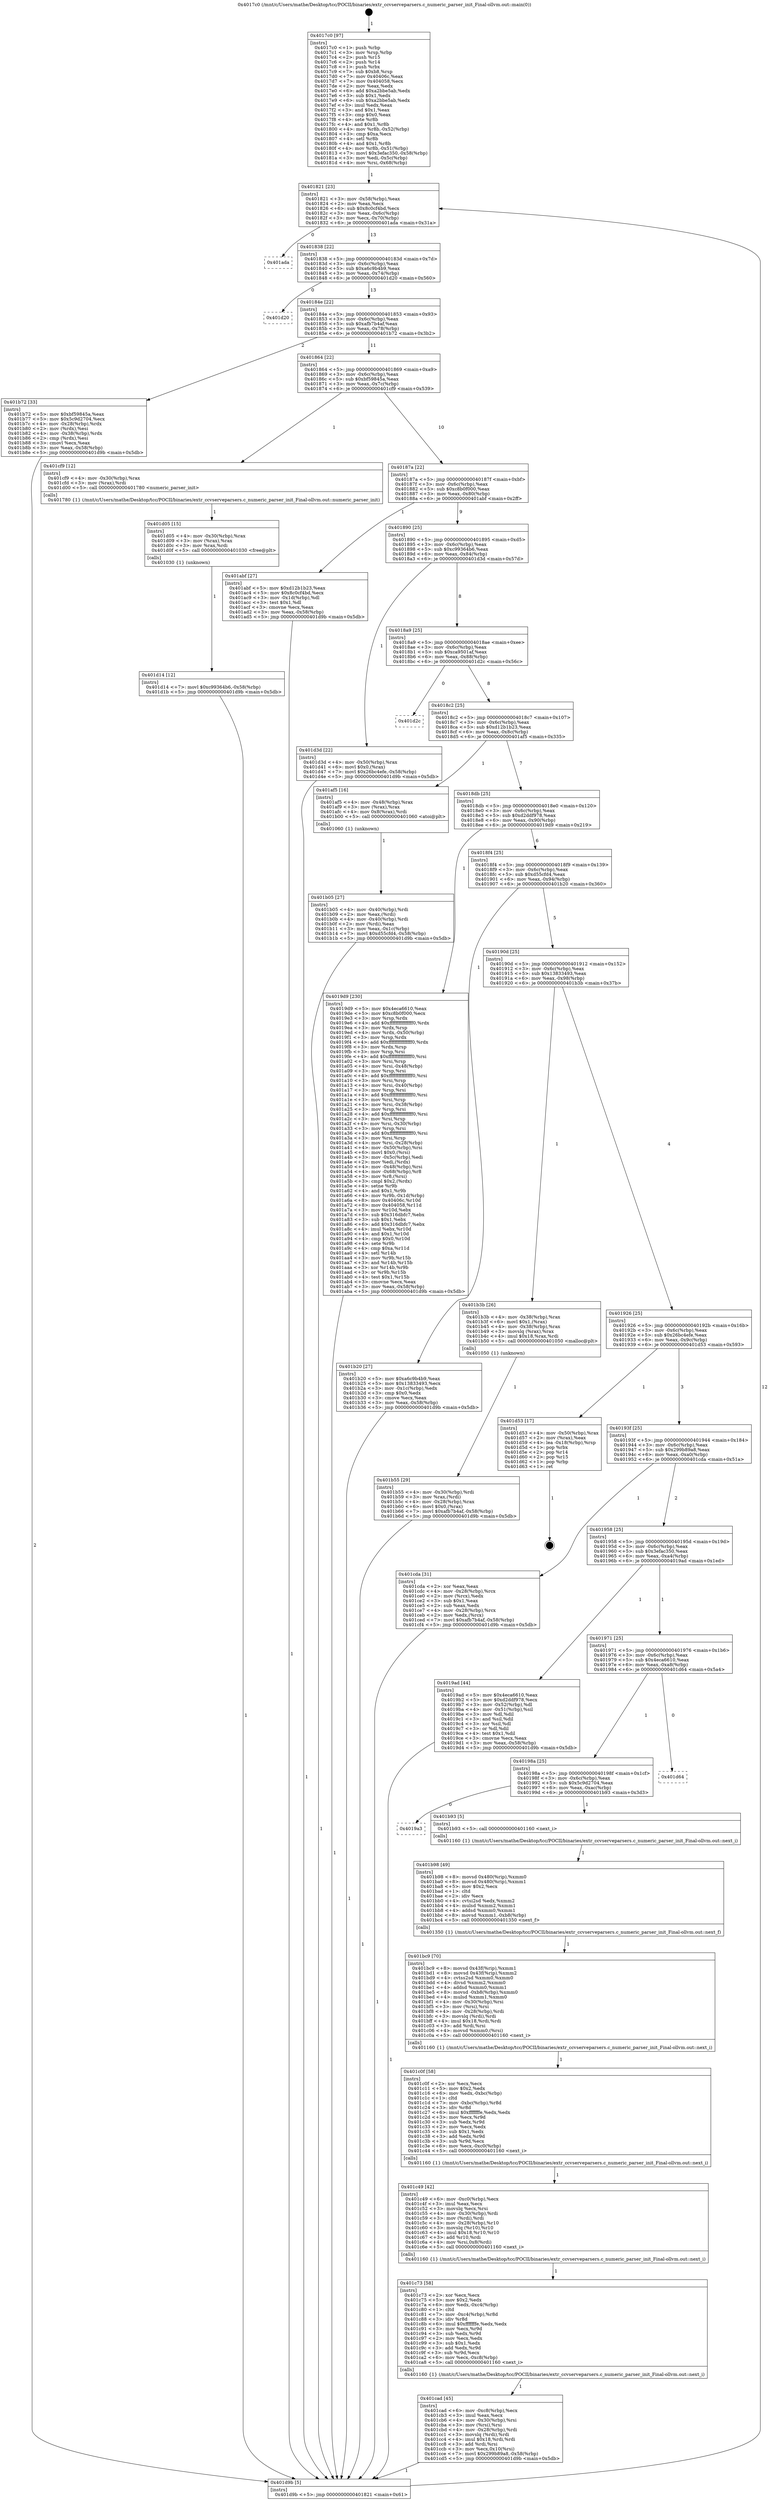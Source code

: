 digraph "0x4017c0" {
  label = "0x4017c0 (/mnt/c/Users/mathe/Desktop/tcc/POCII/binaries/extr_ccvserveparsers.c_numeric_parser_init_Final-ollvm.out::main(0))"
  labelloc = "t"
  node[shape=record]

  Entry [label="",width=0.3,height=0.3,shape=circle,fillcolor=black,style=filled]
  "0x401821" [label="{
     0x401821 [23]\l
     | [instrs]\l
     &nbsp;&nbsp;0x401821 \<+3\>: mov -0x58(%rbp),%eax\l
     &nbsp;&nbsp;0x401824 \<+2\>: mov %eax,%ecx\l
     &nbsp;&nbsp;0x401826 \<+6\>: sub $0x8c0cf4bd,%ecx\l
     &nbsp;&nbsp;0x40182c \<+3\>: mov %eax,-0x6c(%rbp)\l
     &nbsp;&nbsp;0x40182f \<+3\>: mov %ecx,-0x70(%rbp)\l
     &nbsp;&nbsp;0x401832 \<+6\>: je 0000000000401ada \<main+0x31a\>\l
  }"]
  "0x401ada" [label="{
     0x401ada\l
  }", style=dashed]
  "0x401838" [label="{
     0x401838 [22]\l
     | [instrs]\l
     &nbsp;&nbsp;0x401838 \<+5\>: jmp 000000000040183d \<main+0x7d\>\l
     &nbsp;&nbsp;0x40183d \<+3\>: mov -0x6c(%rbp),%eax\l
     &nbsp;&nbsp;0x401840 \<+5\>: sub $0xa6c9b4b9,%eax\l
     &nbsp;&nbsp;0x401845 \<+3\>: mov %eax,-0x74(%rbp)\l
     &nbsp;&nbsp;0x401848 \<+6\>: je 0000000000401d20 \<main+0x560\>\l
  }"]
  Exit [label="",width=0.3,height=0.3,shape=circle,fillcolor=black,style=filled,peripheries=2]
  "0x401d20" [label="{
     0x401d20\l
  }", style=dashed]
  "0x40184e" [label="{
     0x40184e [22]\l
     | [instrs]\l
     &nbsp;&nbsp;0x40184e \<+5\>: jmp 0000000000401853 \<main+0x93\>\l
     &nbsp;&nbsp;0x401853 \<+3\>: mov -0x6c(%rbp),%eax\l
     &nbsp;&nbsp;0x401856 \<+5\>: sub $0xafb7b4af,%eax\l
     &nbsp;&nbsp;0x40185b \<+3\>: mov %eax,-0x78(%rbp)\l
     &nbsp;&nbsp;0x40185e \<+6\>: je 0000000000401b72 \<main+0x3b2\>\l
  }"]
  "0x401d14" [label="{
     0x401d14 [12]\l
     | [instrs]\l
     &nbsp;&nbsp;0x401d14 \<+7\>: movl $0xc99364b6,-0x58(%rbp)\l
     &nbsp;&nbsp;0x401d1b \<+5\>: jmp 0000000000401d9b \<main+0x5db\>\l
  }"]
  "0x401b72" [label="{
     0x401b72 [33]\l
     | [instrs]\l
     &nbsp;&nbsp;0x401b72 \<+5\>: mov $0xbf59845a,%eax\l
     &nbsp;&nbsp;0x401b77 \<+5\>: mov $0x5c9d2704,%ecx\l
     &nbsp;&nbsp;0x401b7c \<+4\>: mov -0x28(%rbp),%rdx\l
     &nbsp;&nbsp;0x401b80 \<+2\>: mov (%rdx),%esi\l
     &nbsp;&nbsp;0x401b82 \<+4\>: mov -0x38(%rbp),%rdx\l
     &nbsp;&nbsp;0x401b86 \<+2\>: cmp (%rdx),%esi\l
     &nbsp;&nbsp;0x401b88 \<+3\>: cmovl %ecx,%eax\l
     &nbsp;&nbsp;0x401b8b \<+3\>: mov %eax,-0x58(%rbp)\l
     &nbsp;&nbsp;0x401b8e \<+5\>: jmp 0000000000401d9b \<main+0x5db\>\l
  }"]
  "0x401864" [label="{
     0x401864 [22]\l
     | [instrs]\l
     &nbsp;&nbsp;0x401864 \<+5\>: jmp 0000000000401869 \<main+0xa9\>\l
     &nbsp;&nbsp;0x401869 \<+3\>: mov -0x6c(%rbp),%eax\l
     &nbsp;&nbsp;0x40186c \<+5\>: sub $0xbf59845a,%eax\l
     &nbsp;&nbsp;0x401871 \<+3\>: mov %eax,-0x7c(%rbp)\l
     &nbsp;&nbsp;0x401874 \<+6\>: je 0000000000401cf9 \<main+0x539\>\l
  }"]
  "0x401d05" [label="{
     0x401d05 [15]\l
     | [instrs]\l
     &nbsp;&nbsp;0x401d05 \<+4\>: mov -0x30(%rbp),%rax\l
     &nbsp;&nbsp;0x401d09 \<+3\>: mov (%rax),%rax\l
     &nbsp;&nbsp;0x401d0c \<+3\>: mov %rax,%rdi\l
     &nbsp;&nbsp;0x401d0f \<+5\>: call 0000000000401030 \<free@plt\>\l
     | [calls]\l
     &nbsp;&nbsp;0x401030 \{1\} (unknown)\l
  }"]
  "0x401cf9" [label="{
     0x401cf9 [12]\l
     | [instrs]\l
     &nbsp;&nbsp;0x401cf9 \<+4\>: mov -0x30(%rbp),%rax\l
     &nbsp;&nbsp;0x401cfd \<+3\>: mov (%rax),%rdi\l
     &nbsp;&nbsp;0x401d00 \<+5\>: call 0000000000401780 \<numeric_parser_init\>\l
     | [calls]\l
     &nbsp;&nbsp;0x401780 \{1\} (/mnt/c/Users/mathe/Desktop/tcc/POCII/binaries/extr_ccvserveparsers.c_numeric_parser_init_Final-ollvm.out::numeric_parser_init)\l
  }"]
  "0x40187a" [label="{
     0x40187a [22]\l
     | [instrs]\l
     &nbsp;&nbsp;0x40187a \<+5\>: jmp 000000000040187f \<main+0xbf\>\l
     &nbsp;&nbsp;0x40187f \<+3\>: mov -0x6c(%rbp),%eax\l
     &nbsp;&nbsp;0x401882 \<+5\>: sub $0xc8b0f000,%eax\l
     &nbsp;&nbsp;0x401887 \<+3\>: mov %eax,-0x80(%rbp)\l
     &nbsp;&nbsp;0x40188a \<+6\>: je 0000000000401abf \<main+0x2ff\>\l
  }"]
  "0x401cad" [label="{
     0x401cad [45]\l
     | [instrs]\l
     &nbsp;&nbsp;0x401cad \<+6\>: mov -0xc8(%rbp),%ecx\l
     &nbsp;&nbsp;0x401cb3 \<+3\>: imul %eax,%ecx\l
     &nbsp;&nbsp;0x401cb6 \<+4\>: mov -0x30(%rbp),%rsi\l
     &nbsp;&nbsp;0x401cba \<+3\>: mov (%rsi),%rsi\l
     &nbsp;&nbsp;0x401cbd \<+4\>: mov -0x28(%rbp),%rdi\l
     &nbsp;&nbsp;0x401cc1 \<+3\>: movslq (%rdi),%rdi\l
     &nbsp;&nbsp;0x401cc4 \<+4\>: imul $0x18,%rdi,%rdi\l
     &nbsp;&nbsp;0x401cc8 \<+3\>: add %rdi,%rsi\l
     &nbsp;&nbsp;0x401ccb \<+3\>: mov %ecx,0x10(%rsi)\l
     &nbsp;&nbsp;0x401cce \<+7\>: movl $0x299b89a8,-0x58(%rbp)\l
     &nbsp;&nbsp;0x401cd5 \<+5\>: jmp 0000000000401d9b \<main+0x5db\>\l
  }"]
  "0x401abf" [label="{
     0x401abf [27]\l
     | [instrs]\l
     &nbsp;&nbsp;0x401abf \<+5\>: mov $0xd12b1b23,%eax\l
     &nbsp;&nbsp;0x401ac4 \<+5\>: mov $0x8c0cf4bd,%ecx\l
     &nbsp;&nbsp;0x401ac9 \<+3\>: mov -0x1d(%rbp),%dl\l
     &nbsp;&nbsp;0x401acc \<+3\>: test $0x1,%dl\l
     &nbsp;&nbsp;0x401acf \<+3\>: cmovne %ecx,%eax\l
     &nbsp;&nbsp;0x401ad2 \<+3\>: mov %eax,-0x58(%rbp)\l
     &nbsp;&nbsp;0x401ad5 \<+5\>: jmp 0000000000401d9b \<main+0x5db\>\l
  }"]
  "0x401890" [label="{
     0x401890 [25]\l
     | [instrs]\l
     &nbsp;&nbsp;0x401890 \<+5\>: jmp 0000000000401895 \<main+0xd5\>\l
     &nbsp;&nbsp;0x401895 \<+3\>: mov -0x6c(%rbp),%eax\l
     &nbsp;&nbsp;0x401898 \<+5\>: sub $0xc99364b6,%eax\l
     &nbsp;&nbsp;0x40189d \<+6\>: mov %eax,-0x84(%rbp)\l
     &nbsp;&nbsp;0x4018a3 \<+6\>: je 0000000000401d3d \<main+0x57d\>\l
  }"]
  "0x401c73" [label="{
     0x401c73 [58]\l
     | [instrs]\l
     &nbsp;&nbsp;0x401c73 \<+2\>: xor %ecx,%ecx\l
     &nbsp;&nbsp;0x401c75 \<+5\>: mov $0x2,%edx\l
     &nbsp;&nbsp;0x401c7a \<+6\>: mov %edx,-0xc4(%rbp)\l
     &nbsp;&nbsp;0x401c80 \<+1\>: cltd\l
     &nbsp;&nbsp;0x401c81 \<+7\>: mov -0xc4(%rbp),%r8d\l
     &nbsp;&nbsp;0x401c88 \<+3\>: idiv %r8d\l
     &nbsp;&nbsp;0x401c8b \<+6\>: imul $0xfffffffe,%edx,%edx\l
     &nbsp;&nbsp;0x401c91 \<+3\>: mov %ecx,%r9d\l
     &nbsp;&nbsp;0x401c94 \<+3\>: sub %edx,%r9d\l
     &nbsp;&nbsp;0x401c97 \<+2\>: mov %ecx,%edx\l
     &nbsp;&nbsp;0x401c99 \<+3\>: sub $0x1,%edx\l
     &nbsp;&nbsp;0x401c9c \<+3\>: add %edx,%r9d\l
     &nbsp;&nbsp;0x401c9f \<+3\>: sub %r9d,%ecx\l
     &nbsp;&nbsp;0x401ca2 \<+6\>: mov %ecx,-0xc8(%rbp)\l
     &nbsp;&nbsp;0x401ca8 \<+5\>: call 0000000000401160 \<next_i\>\l
     | [calls]\l
     &nbsp;&nbsp;0x401160 \{1\} (/mnt/c/Users/mathe/Desktop/tcc/POCII/binaries/extr_ccvserveparsers.c_numeric_parser_init_Final-ollvm.out::next_i)\l
  }"]
  "0x401d3d" [label="{
     0x401d3d [22]\l
     | [instrs]\l
     &nbsp;&nbsp;0x401d3d \<+4\>: mov -0x50(%rbp),%rax\l
     &nbsp;&nbsp;0x401d41 \<+6\>: movl $0x0,(%rax)\l
     &nbsp;&nbsp;0x401d47 \<+7\>: movl $0x26bc4efe,-0x58(%rbp)\l
     &nbsp;&nbsp;0x401d4e \<+5\>: jmp 0000000000401d9b \<main+0x5db\>\l
  }"]
  "0x4018a9" [label="{
     0x4018a9 [25]\l
     | [instrs]\l
     &nbsp;&nbsp;0x4018a9 \<+5\>: jmp 00000000004018ae \<main+0xee\>\l
     &nbsp;&nbsp;0x4018ae \<+3\>: mov -0x6c(%rbp),%eax\l
     &nbsp;&nbsp;0x4018b1 \<+5\>: sub $0xca9501af,%eax\l
     &nbsp;&nbsp;0x4018b6 \<+6\>: mov %eax,-0x88(%rbp)\l
     &nbsp;&nbsp;0x4018bc \<+6\>: je 0000000000401d2c \<main+0x56c\>\l
  }"]
  "0x401c49" [label="{
     0x401c49 [42]\l
     | [instrs]\l
     &nbsp;&nbsp;0x401c49 \<+6\>: mov -0xc0(%rbp),%ecx\l
     &nbsp;&nbsp;0x401c4f \<+3\>: imul %eax,%ecx\l
     &nbsp;&nbsp;0x401c52 \<+3\>: movslq %ecx,%rsi\l
     &nbsp;&nbsp;0x401c55 \<+4\>: mov -0x30(%rbp),%rdi\l
     &nbsp;&nbsp;0x401c59 \<+3\>: mov (%rdi),%rdi\l
     &nbsp;&nbsp;0x401c5c \<+4\>: mov -0x28(%rbp),%r10\l
     &nbsp;&nbsp;0x401c60 \<+3\>: movslq (%r10),%r10\l
     &nbsp;&nbsp;0x401c63 \<+4\>: imul $0x18,%r10,%r10\l
     &nbsp;&nbsp;0x401c67 \<+3\>: add %r10,%rdi\l
     &nbsp;&nbsp;0x401c6a \<+4\>: mov %rsi,0x8(%rdi)\l
     &nbsp;&nbsp;0x401c6e \<+5\>: call 0000000000401160 \<next_i\>\l
     | [calls]\l
     &nbsp;&nbsp;0x401160 \{1\} (/mnt/c/Users/mathe/Desktop/tcc/POCII/binaries/extr_ccvserveparsers.c_numeric_parser_init_Final-ollvm.out::next_i)\l
  }"]
  "0x401d2c" [label="{
     0x401d2c\l
  }", style=dashed]
  "0x4018c2" [label="{
     0x4018c2 [25]\l
     | [instrs]\l
     &nbsp;&nbsp;0x4018c2 \<+5\>: jmp 00000000004018c7 \<main+0x107\>\l
     &nbsp;&nbsp;0x4018c7 \<+3\>: mov -0x6c(%rbp),%eax\l
     &nbsp;&nbsp;0x4018ca \<+5\>: sub $0xd12b1b23,%eax\l
     &nbsp;&nbsp;0x4018cf \<+6\>: mov %eax,-0x8c(%rbp)\l
     &nbsp;&nbsp;0x4018d5 \<+6\>: je 0000000000401af5 \<main+0x335\>\l
  }"]
  "0x401c0f" [label="{
     0x401c0f [58]\l
     | [instrs]\l
     &nbsp;&nbsp;0x401c0f \<+2\>: xor %ecx,%ecx\l
     &nbsp;&nbsp;0x401c11 \<+5\>: mov $0x2,%edx\l
     &nbsp;&nbsp;0x401c16 \<+6\>: mov %edx,-0xbc(%rbp)\l
     &nbsp;&nbsp;0x401c1c \<+1\>: cltd\l
     &nbsp;&nbsp;0x401c1d \<+7\>: mov -0xbc(%rbp),%r8d\l
     &nbsp;&nbsp;0x401c24 \<+3\>: idiv %r8d\l
     &nbsp;&nbsp;0x401c27 \<+6\>: imul $0xfffffffe,%edx,%edx\l
     &nbsp;&nbsp;0x401c2d \<+3\>: mov %ecx,%r9d\l
     &nbsp;&nbsp;0x401c30 \<+3\>: sub %edx,%r9d\l
     &nbsp;&nbsp;0x401c33 \<+2\>: mov %ecx,%edx\l
     &nbsp;&nbsp;0x401c35 \<+3\>: sub $0x1,%edx\l
     &nbsp;&nbsp;0x401c38 \<+3\>: add %edx,%r9d\l
     &nbsp;&nbsp;0x401c3b \<+3\>: sub %r9d,%ecx\l
     &nbsp;&nbsp;0x401c3e \<+6\>: mov %ecx,-0xc0(%rbp)\l
     &nbsp;&nbsp;0x401c44 \<+5\>: call 0000000000401160 \<next_i\>\l
     | [calls]\l
     &nbsp;&nbsp;0x401160 \{1\} (/mnt/c/Users/mathe/Desktop/tcc/POCII/binaries/extr_ccvserveparsers.c_numeric_parser_init_Final-ollvm.out::next_i)\l
  }"]
  "0x401af5" [label="{
     0x401af5 [16]\l
     | [instrs]\l
     &nbsp;&nbsp;0x401af5 \<+4\>: mov -0x48(%rbp),%rax\l
     &nbsp;&nbsp;0x401af9 \<+3\>: mov (%rax),%rax\l
     &nbsp;&nbsp;0x401afc \<+4\>: mov 0x8(%rax),%rdi\l
     &nbsp;&nbsp;0x401b00 \<+5\>: call 0000000000401060 \<atoi@plt\>\l
     | [calls]\l
     &nbsp;&nbsp;0x401060 \{1\} (unknown)\l
  }"]
  "0x4018db" [label="{
     0x4018db [25]\l
     | [instrs]\l
     &nbsp;&nbsp;0x4018db \<+5\>: jmp 00000000004018e0 \<main+0x120\>\l
     &nbsp;&nbsp;0x4018e0 \<+3\>: mov -0x6c(%rbp),%eax\l
     &nbsp;&nbsp;0x4018e3 \<+5\>: sub $0xd2ddf978,%eax\l
     &nbsp;&nbsp;0x4018e8 \<+6\>: mov %eax,-0x90(%rbp)\l
     &nbsp;&nbsp;0x4018ee \<+6\>: je 00000000004019d9 \<main+0x219\>\l
  }"]
  "0x401bc9" [label="{
     0x401bc9 [70]\l
     | [instrs]\l
     &nbsp;&nbsp;0x401bc9 \<+8\>: movsd 0x43f(%rip),%xmm1\l
     &nbsp;&nbsp;0x401bd1 \<+8\>: movsd 0x43f(%rip),%xmm2\l
     &nbsp;&nbsp;0x401bd9 \<+4\>: cvtss2sd %xmm0,%xmm0\l
     &nbsp;&nbsp;0x401bdd \<+4\>: divsd %xmm2,%xmm0\l
     &nbsp;&nbsp;0x401be1 \<+4\>: addsd %xmm0,%xmm1\l
     &nbsp;&nbsp;0x401be5 \<+8\>: movsd -0xb8(%rbp),%xmm0\l
     &nbsp;&nbsp;0x401bed \<+4\>: mulsd %xmm1,%xmm0\l
     &nbsp;&nbsp;0x401bf1 \<+4\>: mov -0x30(%rbp),%rsi\l
     &nbsp;&nbsp;0x401bf5 \<+3\>: mov (%rsi),%rsi\l
     &nbsp;&nbsp;0x401bf8 \<+4\>: mov -0x28(%rbp),%rdi\l
     &nbsp;&nbsp;0x401bfc \<+3\>: movslq (%rdi),%rdi\l
     &nbsp;&nbsp;0x401bff \<+4\>: imul $0x18,%rdi,%rdi\l
     &nbsp;&nbsp;0x401c03 \<+3\>: add %rdi,%rsi\l
     &nbsp;&nbsp;0x401c06 \<+4\>: movsd %xmm0,(%rsi)\l
     &nbsp;&nbsp;0x401c0a \<+5\>: call 0000000000401160 \<next_i\>\l
     | [calls]\l
     &nbsp;&nbsp;0x401160 \{1\} (/mnt/c/Users/mathe/Desktop/tcc/POCII/binaries/extr_ccvserveparsers.c_numeric_parser_init_Final-ollvm.out::next_i)\l
  }"]
  "0x4019d9" [label="{
     0x4019d9 [230]\l
     | [instrs]\l
     &nbsp;&nbsp;0x4019d9 \<+5\>: mov $0x4eca6610,%eax\l
     &nbsp;&nbsp;0x4019de \<+5\>: mov $0xc8b0f000,%ecx\l
     &nbsp;&nbsp;0x4019e3 \<+3\>: mov %rsp,%rdx\l
     &nbsp;&nbsp;0x4019e6 \<+4\>: add $0xfffffffffffffff0,%rdx\l
     &nbsp;&nbsp;0x4019ea \<+3\>: mov %rdx,%rsp\l
     &nbsp;&nbsp;0x4019ed \<+4\>: mov %rdx,-0x50(%rbp)\l
     &nbsp;&nbsp;0x4019f1 \<+3\>: mov %rsp,%rdx\l
     &nbsp;&nbsp;0x4019f4 \<+4\>: add $0xfffffffffffffff0,%rdx\l
     &nbsp;&nbsp;0x4019f8 \<+3\>: mov %rdx,%rsp\l
     &nbsp;&nbsp;0x4019fb \<+3\>: mov %rsp,%rsi\l
     &nbsp;&nbsp;0x4019fe \<+4\>: add $0xfffffffffffffff0,%rsi\l
     &nbsp;&nbsp;0x401a02 \<+3\>: mov %rsi,%rsp\l
     &nbsp;&nbsp;0x401a05 \<+4\>: mov %rsi,-0x48(%rbp)\l
     &nbsp;&nbsp;0x401a09 \<+3\>: mov %rsp,%rsi\l
     &nbsp;&nbsp;0x401a0c \<+4\>: add $0xfffffffffffffff0,%rsi\l
     &nbsp;&nbsp;0x401a10 \<+3\>: mov %rsi,%rsp\l
     &nbsp;&nbsp;0x401a13 \<+4\>: mov %rsi,-0x40(%rbp)\l
     &nbsp;&nbsp;0x401a17 \<+3\>: mov %rsp,%rsi\l
     &nbsp;&nbsp;0x401a1a \<+4\>: add $0xfffffffffffffff0,%rsi\l
     &nbsp;&nbsp;0x401a1e \<+3\>: mov %rsi,%rsp\l
     &nbsp;&nbsp;0x401a21 \<+4\>: mov %rsi,-0x38(%rbp)\l
     &nbsp;&nbsp;0x401a25 \<+3\>: mov %rsp,%rsi\l
     &nbsp;&nbsp;0x401a28 \<+4\>: add $0xfffffffffffffff0,%rsi\l
     &nbsp;&nbsp;0x401a2c \<+3\>: mov %rsi,%rsp\l
     &nbsp;&nbsp;0x401a2f \<+4\>: mov %rsi,-0x30(%rbp)\l
     &nbsp;&nbsp;0x401a33 \<+3\>: mov %rsp,%rsi\l
     &nbsp;&nbsp;0x401a36 \<+4\>: add $0xfffffffffffffff0,%rsi\l
     &nbsp;&nbsp;0x401a3a \<+3\>: mov %rsi,%rsp\l
     &nbsp;&nbsp;0x401a3d \<+4\>: mov %rsi,-0x28(%rbp)\l
     &nbsp;&nbsp;0x401a41 \<+4\>: mov -0x50(%rbp),%rsi\l
     &nbsp;&nbsp;0x401a45 \<+6\>: movl $0x0,(%rsi)\l
     &nbsp;&nbsp;0x401a4b \<+3\>: mov -0x5c(%rbp),%edi\l
     &nbsp;&nbsp;0x401a4e \<+2\>: mov %edi,(%rdx)\l
     &nbsp;&nbsp;0x401a50 \<+4\>: mov -0x48(%rbp),%rsi\l
     &nbsp;&nbsp;0x401a54 \<+4\>: mov -0x68(%rbp),%r8\l
     &nbsp;&nbsp;0x401a58 \<+3\>: mov %r8,(%rsi)\l
     &nbsp;&nbsp;0x401a5b \<+3\>: cmpl $0x2,(%rdx)\l
     &nbsp;&nbsp;0x401a5e \<+4\>: setne %r9b\l
     &nbsp;&nbsp;0x401a62 \<+4\>: and $0x1,%r9b\l
     &nbsp;&nbsp;0x401a66 \<+4\>: mov %r9b,-0x1d(%rbp)\l
     &nbsp;&nbsp;0x401a6a \<+8\>: mov 0x40406c,%r10d\l
     &nbsp;&nbsp;0x401a72 \<+8\>: mov 0x404058,%r11d\l
     &nbsp;&nbsp;0x401a7a \<+3\>: mov %r10d,%ebx\l
     &nbsp;&nbsp;0x401a7d \<+6\>: sub $0x316dbfc7,%ebx\l
     &nbsp;&nbsp;0x401a83 \<+3\>: sub $0x1,%ebx\l
     &nbsp;&nbsp;0x401a86 \<+6\>: add $0x316dbfc7,%ebx\l
     &nbsp;&nbsp;0x401a8c \<+4\>: imul %ebx,%r10d\l
     &nbsp;&nbsp;0x401a90 \<+4\>: and $0x1,%r10d\l
     &nbsp;&nbsp;0x401a94 \<+4\>: cmp $0x0,%r10d\l
     &nbsp;&nbsp;0x401a98 \<+4\>: sete %r9b\l
     &nbsp;&nbsp;0x401a9c \<+4\>: cmp $0xa,%r11d\l
     &nbsp;&nbsp;0x401aa0 \<+4\>: setl %r14b\l
     &nbsp;&nbsp;0x401aa4 \<+3\>: mov %r9b,%r15b\l
     &nbsp;&nbsp;0x401aa7 \<+3\>: and %r14b,%r15b\l
     &nbsp;&nbsp;0x401aaa \<+3\>: xor %r14b,%r9b\l
     &nbsp;&nbsp;0x401aad \<+3\>: or %r9b,%r15b\l
     &nbsp;&nbsp;0x401ab0 \<+4\>: test $0x1,%r15b\l
     &nbsp;&nbsp;0x401ab4 \<+3\>: cmovne %ecx,%eax\l
     &nbsp;&nbsp;0x401ab7 \<+3\>: mov %eax,-0x58(%rbp)\l
     &nbsp;&nbsp;0x401aba \<+5\>: jmp 0000000000401d9b \<main+0x5db\>\l
  }"]
  "0x4018f4" [label="{
     0x4018f4 [25]\l
     | [instrs]\l
     &nbsp;&nbsp;0x4018f4 \<+5\>: jmp 00000000004018f9 \<main+0x139\>\l
     &nbsp;&nbsp;0x4018f9 \<+3\>: mov -0x6c(%rbp),%eax\l
     &nbsp;&nbsp;0x4018fc \<+5\>: sub $0xd55cfd4,%eax\l
     &nbsp;&nbsp;0x401901 \<+6\>: mov %eax,-0x94(%rbp)\l
     &nbsp;&nbsp;0x401907 \<+6\>: je 0000000000401b20 \<main+0x360\>\l
  }"]
  "0x401b98" [label="{
     0x401b98 [49]\l
     | [instrs]\l
     &nbsp;&nbsp;0x401b98 \<+8\>: movsd 0x480(%rip),%xmm0\l
     &nbsp;&nbsp;0x401ba0 \<+8\>: movsd 0x480(%rip),%xmm1\l
     &nbsp;&nbsp;0x401ba8 \<+5\>: mov $0x2,%ecx\l
     &nbsp;&nbsp;0x401bad \<+1\>: cltd\l
     &nbsp;&nbsp;0x401bae \<+2\>: idiv %ecx\l
     &nbsp;&nbsp;0x401bb0 \<+4\>: cvtsi2sd %edx,%xmm2\l
     &nbsp;&nbsp;0x401bb4 \<+4\>: mulsd %xmm2,%xmm1\l
     &nbsp;&nbsp;0x401bb8 \<+4\>: addsd %xmm0,%xmm1\l
     &nbsp;&nbsp;0x401bbc \<+8\>: movsd %xmm1,-0xb8(%rbp)\l
     &nbsp;&nbsp;0x401bc4 \<+5\>: call 0000000000401350 \<next_f\>\l
     | [calls]\l
     &nbsp;&nbsp;0x401350 \{1\} (/mnt/c/Users/mathe/Desktop/tcc/POCII/binaries/extr_ccvserveparsers.c_numeric_parser_init_Final-ollvm.out::next_f)\l
  }"]
  "0x401b20" [label="{
     0x401b20 [27]\l
     | [instrs]\l
     &nbsp;&nbsp;0x401b20 \<+5\>: mov $0xa6c9b4b9,%eax\l
     &nbsp;&nbsp;0x401b25 \<+5\>: mov $0x13833493,%ecx\l
     &nbsp;&nbsp;0x401b2a \<+3\>: mov -0x1c(%rbp),%edx\l
     &nbsp;&nbsp;0x401b2d \<+3\>: cmp $0x0,%edx\l
     &nbsp;&nbsp;0x401b30 \<+3\>: cmove %ecx,%eax\l
     &nbsp;&nbsp;0x401b33 \<+3\>: mov %eax,-0x58(%rbp)\l
     &nbsp;&nbsp;0x401b36 \<+5\>: jmp 0000000000401d9b \<main+0x5db\>\l
  }"]
  "0x40190d" [label="{
     0x40190d [25]\l
     | [instrs]\l
     &nbsp;&nbsp;0x40190d \<+5\>: jmp 0000000000401912 \<main+0x152\>\l
     &nbsp;&nbsp;0x401912 \<+3\>: mov -0x6c(%rbp),%eax\l
     &nbsp;&nbsp;0x401915 \<+5\>: sub $0x13833493,%eax\l
     &nbsp;&nbsp;0x40191a \<+6\>: mov %eax,-0x98(%rbp)\l
     &nbsp;&nbsp;0x401920 \<+6\>: je 0000000000401b3b \<main+0x37b\>\l
  }"]
  "0x4019a3" [label="{
     0x4019a3\l
  }", style=dashed]
  "0x401b3b" [label="{
     0x401b3b [26]\l
     | [instrs]\l
     &nbsp;&nbsp;0x401b3b \<+4\>: mov -0x38(%rbp),%rax\l
     &nbsp;&nbsp;0x401b3f \<+6\>: movl $0x1,(%rax)\l
     &nbsp;&nbsp;0x401b45 \<+4\>: mov -0x38(%rbp),%rax\l
     &nbsp;&nbsp;0x401b49 \<+3\>: movslq (%rax),%rax\l
     &nbsp;&nbsp;0x401b4c \<+4\>: imul $0x18,%rax,%rdi\l
     &nbsp;&nbsp;0x401b50 \<+5\>: call 0000000000401050 \<malloc@plt\>\l
     | [calls]\l
     &nbsp;&nbsp;0x401050 \{1\} (unknown)\l
  }"]
  "0x401926" [label="{
     0x401926 [25]\l
     | [instrs]\l
     &nbsp;&nbsp;0x401926 \<+5\>: jmp 000000000040192b \<main+0x16b\>\l
     &nbsp;&nbsp;0x40192b \<+3\>: mov -0x6c(%rbp),%eax\l
     &nbsp;&nbsp;0x40192e \<+5\>: sub $0x26bc4efe,%eax\l
     &nbsp;&nbsp;0x401933 \<+6\>: mov %eax,-0x9c(%rbp)\l
     &nbsp;&nbsp;0x401939 \<+6\>: je 0000000000401d53 \<main+0x593\>\l
  }"]
  "0x401b93" [label="{
     0x401b93 [5]\l
     | [instrs]\l
     &nbsp;&nbsp;0x401b93 \<+5\>: call 0000000000401160 \<next_i\>\l
     | [calls]\l
     &nbsp;&nbsp;0x401160 \{1\} (/mnt/c/Users/mathe/Desktop/tcc/POCII/binaries/extr_ccvserveparsers.c_numeric_parser_init_Final-ollvm.out::next_i)\l
  }"]
  "0x401d53" [label="{
     0x401d53 [17]\l
     | [instrs]\l
     &nbsp;&nbsp;0x401d53 \<+4\>: mov -0x50(%rbp),%rax\l
     &nbsp;&nbsp;0x401d57 \<+2\>: mov (%rax),%eax\l
     &nbsp;&nbsp;0x401d59 \<+4\>: lea -0x18(%rbp),%rsp\l
     &nbsp;&nbsp;0x401d5d \<+1\>: pop %rbx\l
     &nbsp;&nbsp;0x401d5e \<+2\>: pop %r14\l
     &nbsp;&nbsp;0x401d60 \<+2\>: pop %r15\l
     &nbsp;&nbsp;0x401d62 \<+1\>: pop %rbp\l
     &nbsp;&nbsp;0x401d63 \<+1\>: ret\l
  }"]
  "0x40193f" [label="{
     0x40193f [25]\l
     | [instrs]\l
     &nbsp;&nbsp;0x40193f \<+5\>: jmp 0000000000401944 \<main+0x184\>\l
     &nbsp;&nbsp;0x401944 \<+3\>: mov -0x6c(%rbp),%eax\l
     &nbsp;&nbsp;0x401947 \<+5\>: sub $0x299b89a8,%eax\l
     &nbsp;&nbsp;0x40194c \<+6\>: mov %eax,-0xa0(%rbp)\l
     &nbsp;&nbsp;0x401952 \<+6\>: je 0000000000401cda \<main+0x51a\>\l
  }"]
  "0x40198a" [label="{
     0x40198a [25]\l
     | [instrs]\l
     &nbsp;&nbsp;0x40198a \<+5\>: jmp 000000000040198f \<main+0x1cf\>\l
     &nbsp;&nbsp;0x40198f \<+3\>: mov -0x6c(%rbp),%eax\l
     &nbsp;&nbsp;0x401992 \<+5\>: sub $0x5c9d2704,%eax\l
     &nbsp;&nbsp;0x401997 \<+6\>: mov %eax,-0xac(%rbp)\l
     &nbsp;&nbsp;0x40199d \<+6\>: je 0000000000401b93 \<main+0x3d3\>\l
  }"]
  "0x401cda" [label="{
     0x401cda [31]\l
     | [instrs]\l
     &nbsp;&nbsp;0x401cda \<+2\>: xor %eax,%eax\l
     &nbsp;&nbsp;0x401cdc \<+4\>: mov -0x28(%rbp),%rcx\l
     &nbsp;&nbsp;0x401ce0 \<+2\>: mov (%rcx),%edx\l
     &nbsp;&nbsp;0x401ce2 \<+3\>: sub $0x1,%eax\l
     &nbsp;&nbsp;0x401ce5 \<+2\>: sub %eax,%edx\l
     &nbsp;&nbsp;0x401ce7 \<+4\>: mov -0x28(%rbp),%rcx\l
     &nbsp;&nbsp;0x401ceb \<+2\>: mov %edx,(%rcx)\l
     &nbsp;&nbsp;0x401ced \<+7\>: movl $0xafb7b4af,-0x58(%rbp)\l
     &nbsp;&nbsp;0x401cf4 \<+5\>: jmp 0000000000401d9b \<main+0x5db\>\l
  }"]
  "0x401958" [label="{
     0x401958 [25]\l
     | [instrs]\l
     &nbsp;&nbsp;0x401958 \<+5\>: jmp 000000000040195d \<main+0x19d\>\l
     &nbsp;&nbsp;0x40195d \<+3\>: mov -0x6c(%rbp),%eax\l
     &nbsp;&nbsp;0x401960 \<+5\>: sub $0x3efac350,%eax\l
     &nbsp;&nbsp;0x401965 \<+6\>: mov %eax,-0xa4(%rbp)\l
     &nbsp;&nbsp;0x40196b \<+6\>: je 00000000004019ad \<main+0x1ed\>\l
  }"]
  "0x401d64" [label="{
     0x401d64\l
  }", style=dashed]
  "0x4019ad" [label="{
     0x4019ad [44]\l
     | [instrs]\l
     &nbsp;&nbsp;0x4019ad \<+5\>: mov $0x4eca6610,%eax\l
     &nbsp;&nbsp;0x4019b2 \<+5\>: mov $0xd2ddf978,%ecx\l
     &nbsp;&nbsp;0x4019b7 \<+3\>: mov -0x52(%rbp),%dl\l
     &nbsp;&nbsp;0x4019ba \<+4\>: mov -0x51(%rbp),%sil\l
     &nbsp;&nbsp;0x4019be \<+3\>: mov %dl,%dil\l
     &nbsp;&nbsp;0x4019c1 \<+3\>: and %sil,%dil\l
     &nbsp;&nbsp;0x4019c4 \<+3\>: xor %sil,%dl\l
     &nbsp;&nbsp;0x4019c7 \<+3\>: or %dl,%dil\l
     &nbsp;&nbsp;0x4019ca \<+4\>: test $0x1,%dil\l
     &nbsp;&nbsp;0x4019ce \<+3\>: cmovne %ecx,%eax\l
     &nbsp;&nbsp;0x4019d1 \<+3\>: mov %eax,-0x58(%rbp)\l
     &nbsp;&nbsp;0x4019d4 \<+5\>: jmp 0000000000401d9b \<main+0x5db\>\l
  }"]
  "0x401971" [label="{
     0x401971 [25]\l
     | [instrs]\l
     &nbsp;&nbsp;0x401971 \<+5\>: jmp 0000000000401976 \<main+0x1b6\>\l
     &nbsp;&nbsp;0x401976 \<+3\>: mov -0x6c(%rbp),%eax\l
     &nbsp;&nbsp;0x401979 \<+5\>: sub $0x4eca6610,%eax\l
     &nbsp;&nbsp;0x40197e \<+6\>: mov %eax,-0xa8(%rbp)\l
     &nbsp;&nbsp;0x401984 \<+6\>: je 0000000000401d64 \<main+0x5a4\>\l
  }"]
  "0x401d9b" [label="{
     0x401d9b [5]\l
     | [instrs]\l
     &nbsp;&nbsp;0x401d9b \<+5\>: jmp 0000000000401821 \<main+0x61\>\l
  }"]
  "0x4017c0" [label="{
     0x4017c0 [97]\l
     | [instrs]\l
     &nbsp;&nbsp;0x4017c0 \<+1\>: push %rbp\l
     &nbsp;&nbsp;0x4017c1 \<+3\>: mov %rsp,%rbp\l
     &nbsp;&nbsp;0x4017c4 \<+2\>: push %r15\l
     &nbsp;&nbsp;0x4017c6 \<+2\>: push %r14\l
     &nbsp;&nbsp;0x4017c8 \<+1\>: push %rbx\l
     &nbsp;&nbsp;0x4017c9 \<+7\>: sub $0xb8,%rsp\l
     &nbsp;&nbsp;0x4017d0 \<+7\>: mov 0x40406c,%eax\l
     &nbsp;&nbsp;0x4017d7 \<+7\>: mov 0x404058,%ecx\l
     &nbsp;&nbsp;0x4017de \<+2\>: mov %eax,%edx\l
     &nbsp;&nbsp;0x4017e0 \<+6\>: add $0xa2bbe5ab,%edx\l
     &nbsp;&nbsp;0x4017e6 \<+3\>: sub $0x1,%edx\l
     &nbsp;&nbsp;0x4017e9 \<+6\>: sub $0xa2bbe5ab,%edx\l
     &nbsp;&nbsp;0x4017ef \<+3\>: imul %edx,%eax\l
     &nbsp;&nbsp;0x4017f2 \<+3\>: and $0x1,%eax\l
     &nbsp;&nbsp;0x4017f5 \<+3\>: cmp $0x0,%eax\l
     &nbsp;&nbsp;0x4017f8 \<+4\>: sete %r8b\l
     &nbsp;&nbsp;0x4017fc \<+4\>: and $0x1,%r8b\l
     &nbsp;&nbsp;0x401800 \<+4\>: mov %r8b,-0x52(%rbp)\l
     &nbsp;&nbsp;0x401804 \<+3\>: cmp $0xa,%ecx\l
     &nbsp;&nbsp;0x401807 \<+4\>: setl %r8b\l
     &nbsp;&nbsp;0x40180b \<+4\>: and $0x1,%r8b\l
     &nbsp;&nbsp;0x40180f \<+4\>: mov %r8b,-0x51(%rbp)\l
     &nbsp;&nbsp;0x401813 \<+7\>: movl $0x3efac350,-0x58(%rbp)\l
     &nbsp;&nbsp;0x40181a \<+3\>: mov %edi,-0x5c(%rbp)\l
     &nbsp;&nbsp;0x40181d \<+4\>: mov %rsi,-0x68(%rbp)\l
  }"]
  "0x401b05" [label="{
     0x401b05 [27]\l
     | [instrs]\l
     &nbsp;&nbsp;0x401b05 \<+4\>: mov -0x40(%rbp),%rdi\l
     &nbsp;&nbsp;0x401b09 \<+2\>: mov %eax,(%rdi)\l
     &nbsp;&nbsp;0x401b0b \<+4\>: mov -0x40(%rbp),%rdi\l
     &nbsp;&nbsp;0x401b0f \<+2\>: mov (%rdi),%eax\l
     &nbsp;&nbsp;0x401b11 \<+3\>: mov %eax,-0x1c(%rbp)\l
     &nbsp;&nbsp;0x401b14 \<+7\>: movl $0xd55cfd4,-0x58(%rbp)\l
     &nbsp;&nbsp;0x401b1b \<+5\>: jmp 0000000000401d9b \<main+0x5db\>\l
  }"]
  "0x401b55" [label="{
     0x401b55 [29]\l
     | [instrs]\l
     &nbsp;&nbsp;0x401b55 \<+4\>: mov -0x30(%rbp),%rdi\l
     &nbsp;&nbsp;0x401b59 \<+3\>: mov %rax,(%rdi)\l
     &nbsp;&nbsp;0x401b5c \<+4\>: mov -0x28(%rbp),%rax\l
     &nbsp;&nbsp;0x401b60 \<+6\>: movl $0x0,(%rax)\l
     &nbsp;&nbsp;0x401b66 \<+7\>: movl $0xafb7b4af,-0x58(%rbp)\l
     &nbsp;&nbsp;0x401b6d \<+5\>: jmp 0000000000401d9b \<main+0x5db\>\l
  }"]
  Entry -> "0x4017c0" [label=" 1"]
  "0x401821" -> "0x401ada" [label=" 0"]
  "0x401821" -> "0x401838" [label=" 13"]
  "0x401d53" -> Exit [label=" 1"]
  "0x401838" -> "0x401d20" [label=" 0"]
  "0x401838" -> "0x40184e" [label=" 13"]
  "0x401d3d" -> "0x401d9b" [label=" 1"]
  "0x40184e" -> "0x401b72" [label=" 2"]
  "0x40184e" -> "0x401864" [label=" 11"]
  "0x401d14" -> "0x401d9b" [label=" 1"]
  "0x401864" -> "0x401cf9" [label=" 1"]
  "0x401864" -> "0x40187a" [label=" 10"]
  "0x401d05" -> "0x401d14" [label=" 1"]
  "0x40187a" -> "0x401abf" [label=" 1"]
  "0x40187a" -> "0x401890" [label=" 9"]
  "0x401cf9" -> "0x401d05" [label=" 1"]
  "0x401890" -> "0x401d3d" [label=" 1"]
  "0x401890" -> "0x4018a9" [label=" 8"]
  "0x401cda" -> "0x401d9b" [label=" 1"]
  "0x4018a9" -> "0x401d2c" [label=" 0"]
  "0x4018a9" -> "0x4018c2" [label=" 8"]
  "0x401cad" -> "0x401d9b" [label=" 1"]
  "0x4018c2" -> "0x401af5" [label=" 1"]
  "0x4018c2" -> "0x4018db" [label=" 7"]
  "0x401c73" -> "0x401cad" [label=" 1"]
  "0x4018db" -> "0x4019d9" [label=" 1"]
  "0x4018db" -> "0x4018f4" [label=" 6"]
  "0x401c49" -> "0x401c73" [label=" 1"]
  "0x4018f4" -> "0x401b20" [label=" 1"]
  "0x4018f4" -> "0x40190d" [label=" 5"]
  "0x401c0f" -> "0x401c49" [label=" 1"]
  "0x40190d" -> "0x401b3b" [label=" 1"]
  "0x40190d" -> "0x401926" [label=" 4"]
  "0x401bc9" -> "0x401c0f" [label=" 1"]
  "0x401926" -> "0x401d53" [label=" 1"]
  "0x401926" -> "0x40193f" [label=" 3"]
  "0x401b98" -> "0x401bc9" [label=" 1"]
  "0x40193f" -> "0x401cda" [label=" 1"]
  "0x40193f" -> "0x401958" [label=" 2"]
  "0x40198a" -> "0x4019a3" [label=" 0"]
  "0x401958" -> "0x4019ad" [label=" 1"]
  "0x401958" -> "0x401971" [label=" 1"]
  "0x4019ad" -> "0x401d9b" [label=" 1"]
  "0x4017c0" -> "0x401821" [label=" 1"]
  "0x401d9b" -> "0x401821" [label=" 12"]
  "0x4019d9" -> "0x401d9b" [label=" 1"]
  "0x401abf" -> "0x401d9b" [label=" 1"]
  "0x401af5" -> "0x401b05" [label=" 1"]
  "0x401b05" -> "0x401d9b" [label=" 1"]
  "0x401b20" -> "0x401d9b" [label=" 1"]
  "0x401b3b" -> "0x401b55" [label=" 1"]
  "0x401b55" -> "0x401d9b" [label=" 1"]
  "0x401b72" -> "0x401d9b" [label=" 2"]
  "0x40198a" -> "0x401b93" [label=" 1"]
  "0x401971" -> "0x401d64" [label=" 0"]
  "0x401971" -> "0x40198a" [label=" 1"]
  "0x401b93" -> "0x401b98" [label=" 1"]
}
